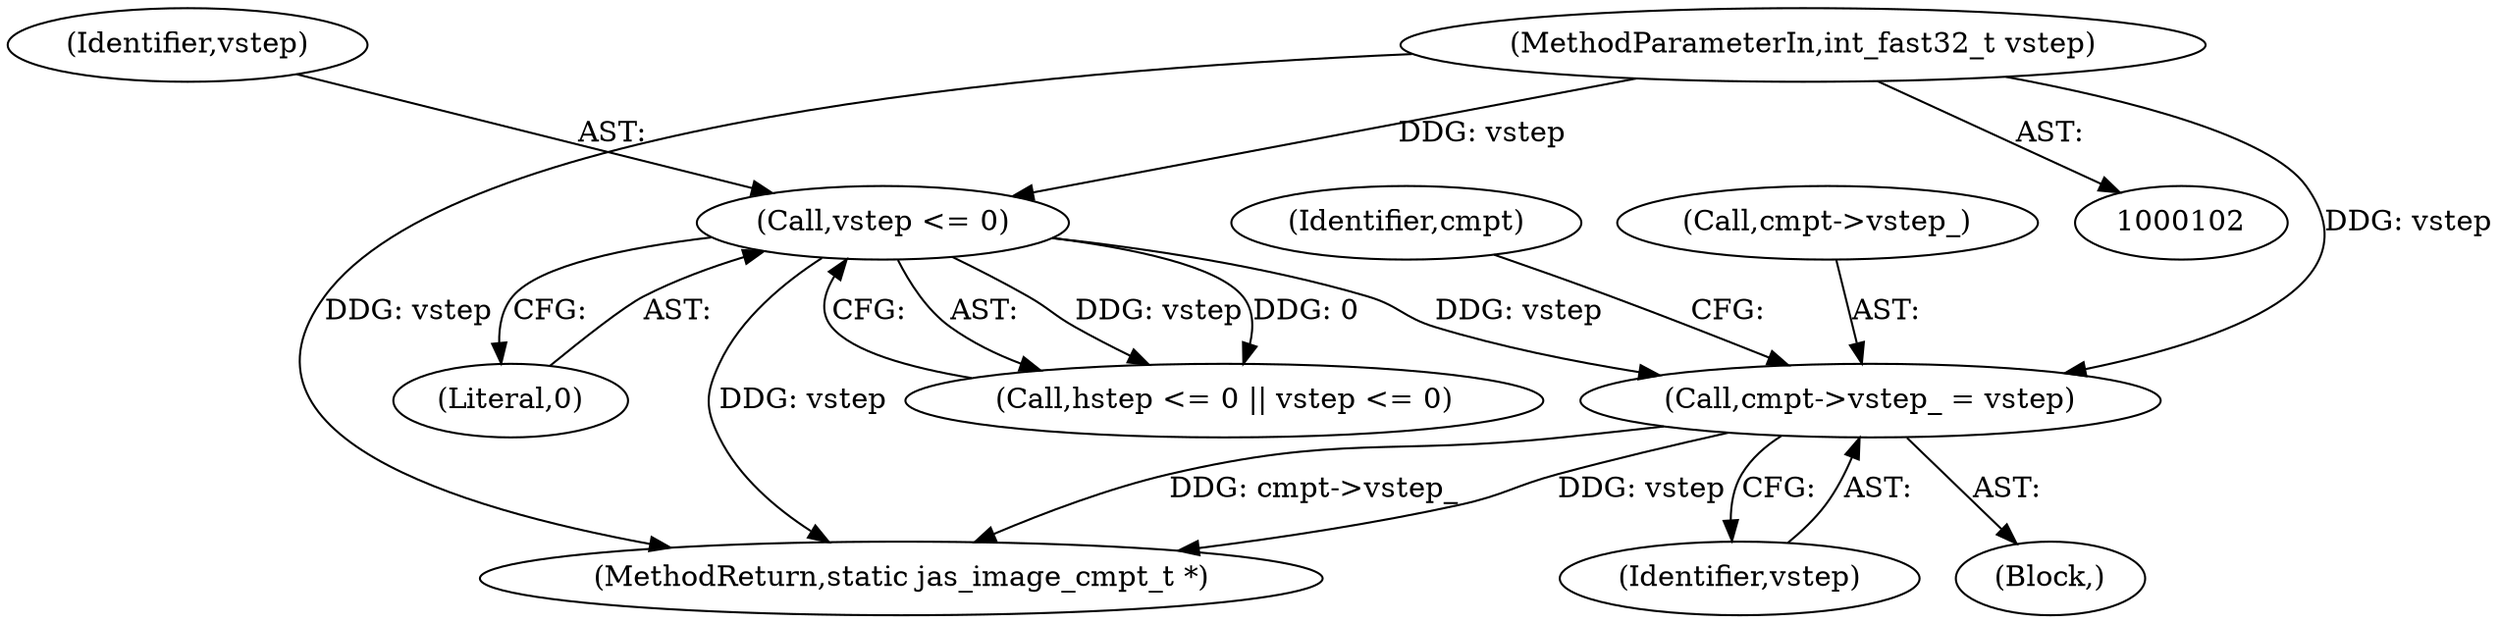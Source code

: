 digraph "0_jasper_634ce8e8a5accc0fa05dd2c20d42b4749d4b2735@pointer" {
"1000179" [label="(Call,cmpt->vstep_ = vstep)"];
"1000131" [label="(Call,vstep <= 0)"];
"1000106" [label="(MethodParameterIn,int_fast32_t vstep)"];
"1000127" [label="(Call,hstep <= 0 || vstep <= 0)"];
"1000131" [label="(Call,vstep <= 0)"];
"1000132" [label="(Identifier,vstep)"];
"1000186" [label="(Identifier,cmpt)"];
"1000179" [label="(Call,cmpt->vstep_ = vstep)"];
"1000106" [label="(MethodParameterIn,int_fast32_t vstep)"];
"1000133" [label="(Literal,0)"];
"1000183" [label="(Identifier,vstep)"];
"1000112" [label="(Block,)"];
"1000297" [label="(MethodReturn,static jas_image_cmpt_t *)"];
"1000180" [label="(Call,cmpt->vstep_)"];
"1000179" -> "1000112"  [label="AST: "];
"1000179" -> "1000183"  [label="CFG: "];
"1000180" -> "1000179"  [label="AST: "];
"1000183" -> "1000179"  [label="AST: "];
"1000186" -> "1000179"  [label="CFG: "];
"1000179" -> "1000297"  [label="DDG: cmpt->vstep_"];
"1000179" -> "1000297"  [label="DDG: vstep"];
"1000131" -> "1000179"  [label="DDG: vstep"];
"1000106" -> "1000179"  [label="DDG: vstep"];
"1000131" -> "1000127"  [label="AST: "];
"1000131" -> "1000133"  [label="CFG: "];
"1000132" -> "1000131"  [label="AST: "];
"1000133" -> "1000131"  [label="AST: "];
"1000127" -> "1000131"  [label="CFG: "];
"1000131" -> "1000297"  [label="DDG: vstep"];
"1000131" -> "1000127"  [label="DDG: vstep"];
"1000131" -> "1000127"  [label="DDG: 0"];
"1000106" -> "1000131"  [label="DDG: vstep"];
"1000106" -> "1000102"  [label="AST: "];
"1000106" -> "1000297"  [label="DDG: vstep"];
}
